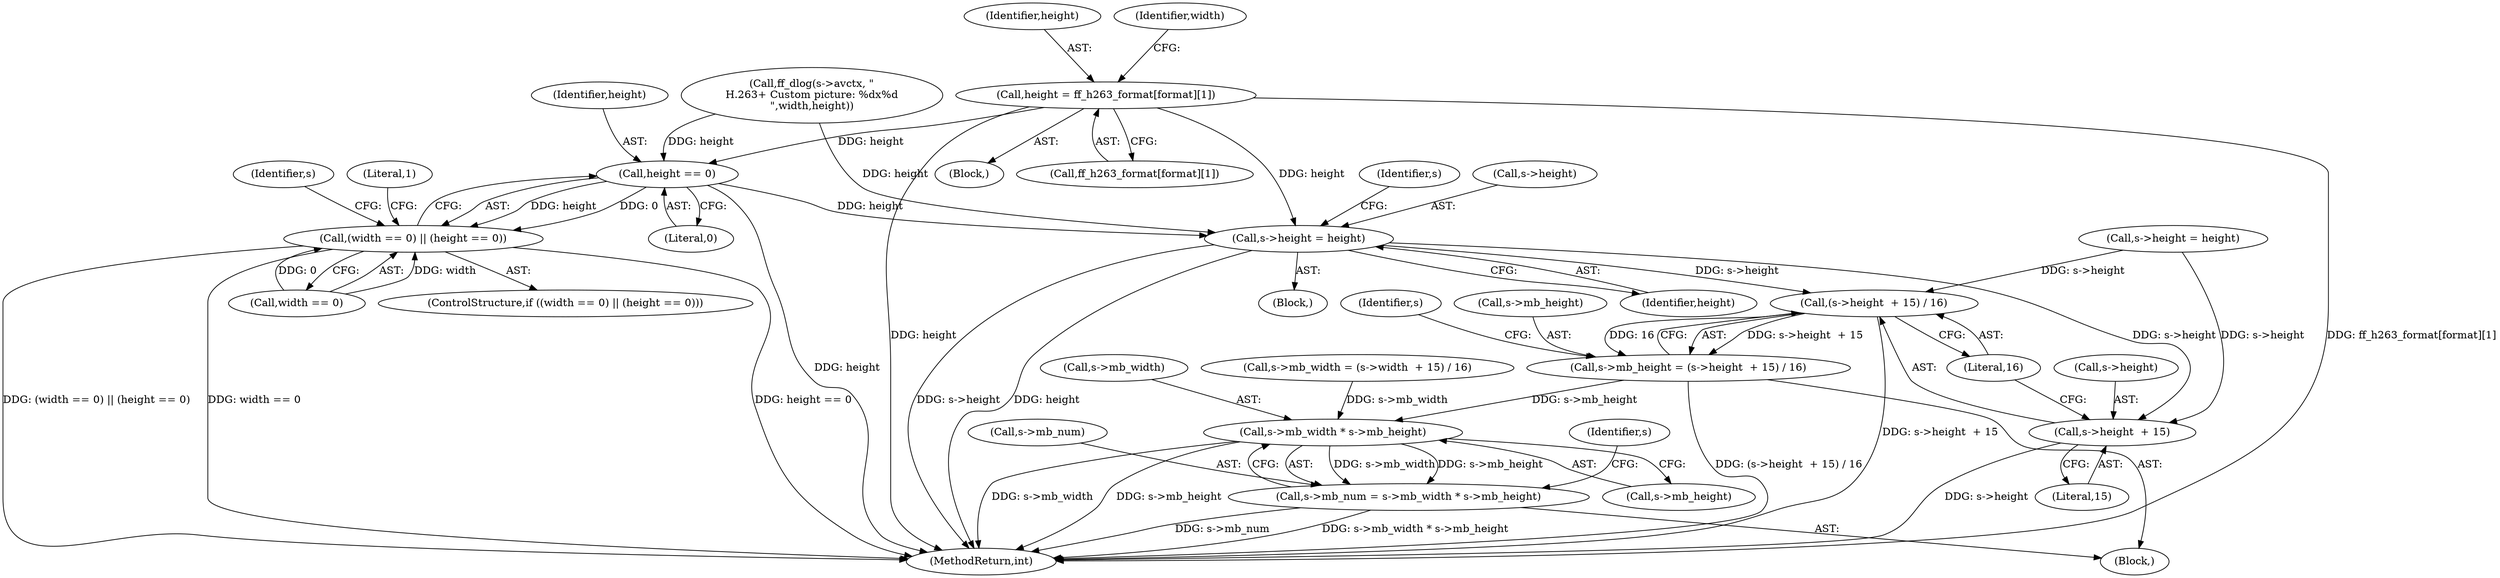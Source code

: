 digraph "0_libav_0a49a62f998747cfa564d98d36a459fe70d3299b@array" {
"1000831" [label="(Call,height = ff_h263_format[format][1])"];
"1000844" [label="(Call,height == 0)"];
"1000840" [label="(Call,(width == 0) || (height == 0))"];
"1000855" [label="(Call,s->height = height)"];
"1001052" [label="(Call,(s->height  + 15) / 16)"];
"1001048" [label="(Call,s->mb_height = (s->height  + 15) / 16)"];
"1001063" [label="(Call,s->mb_width * s->mb_height)"];
"1001059" [label="(Call,s->mb_num = s->mb_width * s->mb_height)"];
"1001053" [label="(Call,s->height  + 15)"];
"1001063" [label="(Call,s->mb_width * s->mb_height)"];
"1001073" [label="(Identifier,s)"];
"1000841" [label="(Call,width == 0)"];
"1001064" [label="(Call,s->mb_width)"];
"1000823" [label="(Block,)"];
"1000716" [label="(Block,)"];
"1000832" [label="(Identifier,height)"];
"1000855" [label="(Call,s->height = height)"];
"1000831" [label="(Call,height = ff_h263_format[format][1])"];
"1001048" [label="(Call,s->mb_height = (s->height  + 15) / 16)"];
"1001060" [label="(Call,s->mb_num)"];
"1000840" [label="(Call,(width == 0) || (height == 0))"];
"1001053" [label="(Call,s->height  + 15)"];
"1001057" [label="(Literal,15)"];
"1001058" [label="(Literal,16)"];
"1000845" [label="(Identifier,height)"];
"1001061" [label="(Identifier,s)"];
"1001054" [label="(Call,s->height)"];
"1001049" [label="(Call,s->mb_height)"];
"1000859" [label="(Identifier,height)"];
"1001052" [label="(Call,(s->height  + 15) / 16)"];
"1000844" [label="(Call,height == 0)"];
"1001059" [label="(Call,s->mb_num = s->mb_width * s->mb_height)"];
"1000767" [label="(Call,ff_dlog(s->avctx, \"\nH.263+ Custom picture: %dx%d\n\",width,height))"];
"1001092" [label="(MethodReturn,int)"];
"1000136" [label="(Block,)"];
"1000862" [label="(Identifier,s)"];
"1000856" [label="(Call,s->height)"];
"1000846" [label="(Literal,0)"];
"1000842" [label="(Identifier,width)"];
"1000852" [label="(Identifier,s)"];
"1000839" [label="(ControlStructure,if ((width == 0) || (height == 0)))"];
"1001067" [label="(Call,s->mb_height)"];
"1000423" [label="(Call,s->height = height)"];
"1001037" [label="(Call,s->mb_width = (s->width  + 15) / 16)"];
"1000833" [label="(Call,ff_h263_format[format][1])"];
"1000849" [label="(Literal,1)"];
"1000831" -> "1000823"  [label="AST: "];
"1000831" -> "1000833"  [label="CFG: "];
"1000832" -> "1000831"  [label="AST: "];
"1000833" -> "1000831"  [label="AST: "];
"1000842" -> "1000831"  [label="CFG: "];
"1000831" -> "1001092"  [label="DDG: height"];
"1000831" -> "1001092"  [label="DDG: ff_h263_format[format][1]"];
"1000831" -> "1000844"  [label="DDG: height"];
"1000831" -> "1000855"  [label="DDG: height"];
"1000844" -> "1000840"  [label="AST: "];
"1000844" -> "1000846"  [label="CFG: "];
"1000845" -> "1000844"  [label="AST: "];
"1000846" -> "1000844"  [label="AST: "];
"1000840" -> "1000844"  [label="CFG: "];
"1000844" -> "1001092"  [label="DDG: height"];
"1000844" -> "1000840"  [label="DDG: height"];
"1000844" -> "1000840"  [label="DDG: 0"];
"1000767" -> "1000844"  [label="DDG: height"];
"1000844" -> "1000855"  [label="DDG: height"];
"1000840" -> "1000839"  [label="AST: "];
"1000840" -> "1000841"  [label="CFG: "];
"1000841" -> "1000840"  [label="AST: "];
"1000849" -> "1000840"  [label="CFG: "];
"1000852" -> "1000840"  [label="CFG: "];
"1000840" -> "1001092"  [label="DDG: height == 0"];
"1000840" -> "1001092"  [label="DDG: (width == 0) || (height == 0)"];
"1000840" -> "1001092"  [label="DDG: width == 0"];
"1000841" -> "1000840"  [label="DDG: width"];
"1000841" -> "1000840"  [label="DDG: 0"];
"1000855" -> "1000716"  [label="AST: "];
"1000855" -> "1000859"  [label="CFG: "];
"1000856" -> "1000855"  [label="AST: "];
"1000859" -> "1000855"  [label="AST: "];
"1000862" -> "1000855"  [label="CFG: "];
"1000855" -> "1001092"  [label="DDG: height"];
"1000855" -> "1001092"  [label="DDG: s->height"];
"1000767" -> "1000855"  [label="DDG: height"];
"1000855" -> "1001052"  [label="DDG: s->height"];
"1000855" -> "1001053"  [label="DDG: s->height"];
"1001052" -> "1001048"  [label="AST: "];
"1001052" -> "1001058"  [label="CFG: "];
"1001053" -> "1001052"  [label="AST: "];
"1001058" -> "1001052"  [label="AST: "];
"1001048" -> "1001052"  [label="CFG: "];
"1001052" -> "1001092"  [label="DDG: s->height  + 15"];
"1001052" -> "1001048"  [label="DDG: s->height  + 15"];
"1001052" -> "1001048"  [label="DDG: 16"];
"1000423" -> "1001052"  [label="DDG: s->height"];
"1001048" -> "1000136"  [label="AST: "];
"1001049" -> "1001048"  [label="AST: "];
"1001061" -> "1001048"  [label="CFG: "];
"1001048" -> "1001092"  [label="DDG: (s->height  + 15) / 16"];
"1001048" -> "1001063"  [label="DDG: s->mb_height"];
"1001063" -> "1001059"  [label="AST: "];
"1001063" -> "1001067"  [label="CFG: "];
"1001064" -> "1001063"  [label="AST: "];
"1001067" -> "1001063"  [label="AST: "];
"1001059" -> "1001063"  [label="CFG: "];
"1001063" -> "1001092"  [label="DDG: s->mb_width"];
"1001063" -> "1001092"  [label="DDG: s->mb_height"];
"1001063" -> "1001059"  [label="DDG: s->mb_width"];
"1001063" -> "1001059"  [label="DDG: s->mb_height"];
"1001037" -> "1001063"  [label="DDG: s->mb_width"];
"1001059" -> "1000136"  [label="AST: "];
"1001060" -> "1001059"  [label="AST: "];
"1001073" -> "1001059"  [label="CFG: "];
"1001059" -> "1001092"  [label="DDG: s->mb_width * s->mb_height"];
"1001059" -> "1001092"  [label="DDG: s->mb_num"];
"1001053" -> "1001057"  [label="CFG: "];
"1001054" -> "1001053"  [label="AST: "];
"1001057" -> "1001053"  [label="AST: "];
"1001058" -> "1001053"  [label="CFG: "];
"1001053" -> "1001092"  [label="DDG: s->height"];
"1000423" -> "1001053"  [label="DDG: s->height"];
}
